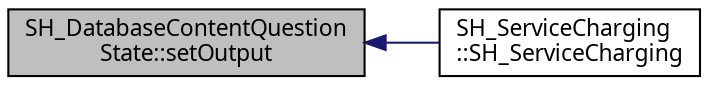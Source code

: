 digraph "SH_DatabaseContentQuestionState::setOutput"
{
 // INTERACTIVE_SVG=YES
  bgcolor="transparent";
  edge [fontname="Verdana",fontsize="11",labelfontname="Verdana",labelfontsize="11"];
  node [fontname="Verdana",fontsize="11",shape=record];
  rankdir="LR";
  Node1 [label="SH_DatabaseContentQuestion\lState::setOutput",height=0.2,width=0.4,color="black", fillcolor="grey75", style="filled" fontcolor="black"];
  Node1 -> Node2 [dir="back",color="midnightblue",fontsize="11",style="solid"];
  Node2 [label="SH_ServiceCharging\l::SH_ServiceCharging",height=0.2,width=0.4,color="black",URL="$classSH__ServiceCharging.html#afa5273d046049b1c2b020a6a19a8290b",tooltip="SH_ServiceCharging. "];
}
